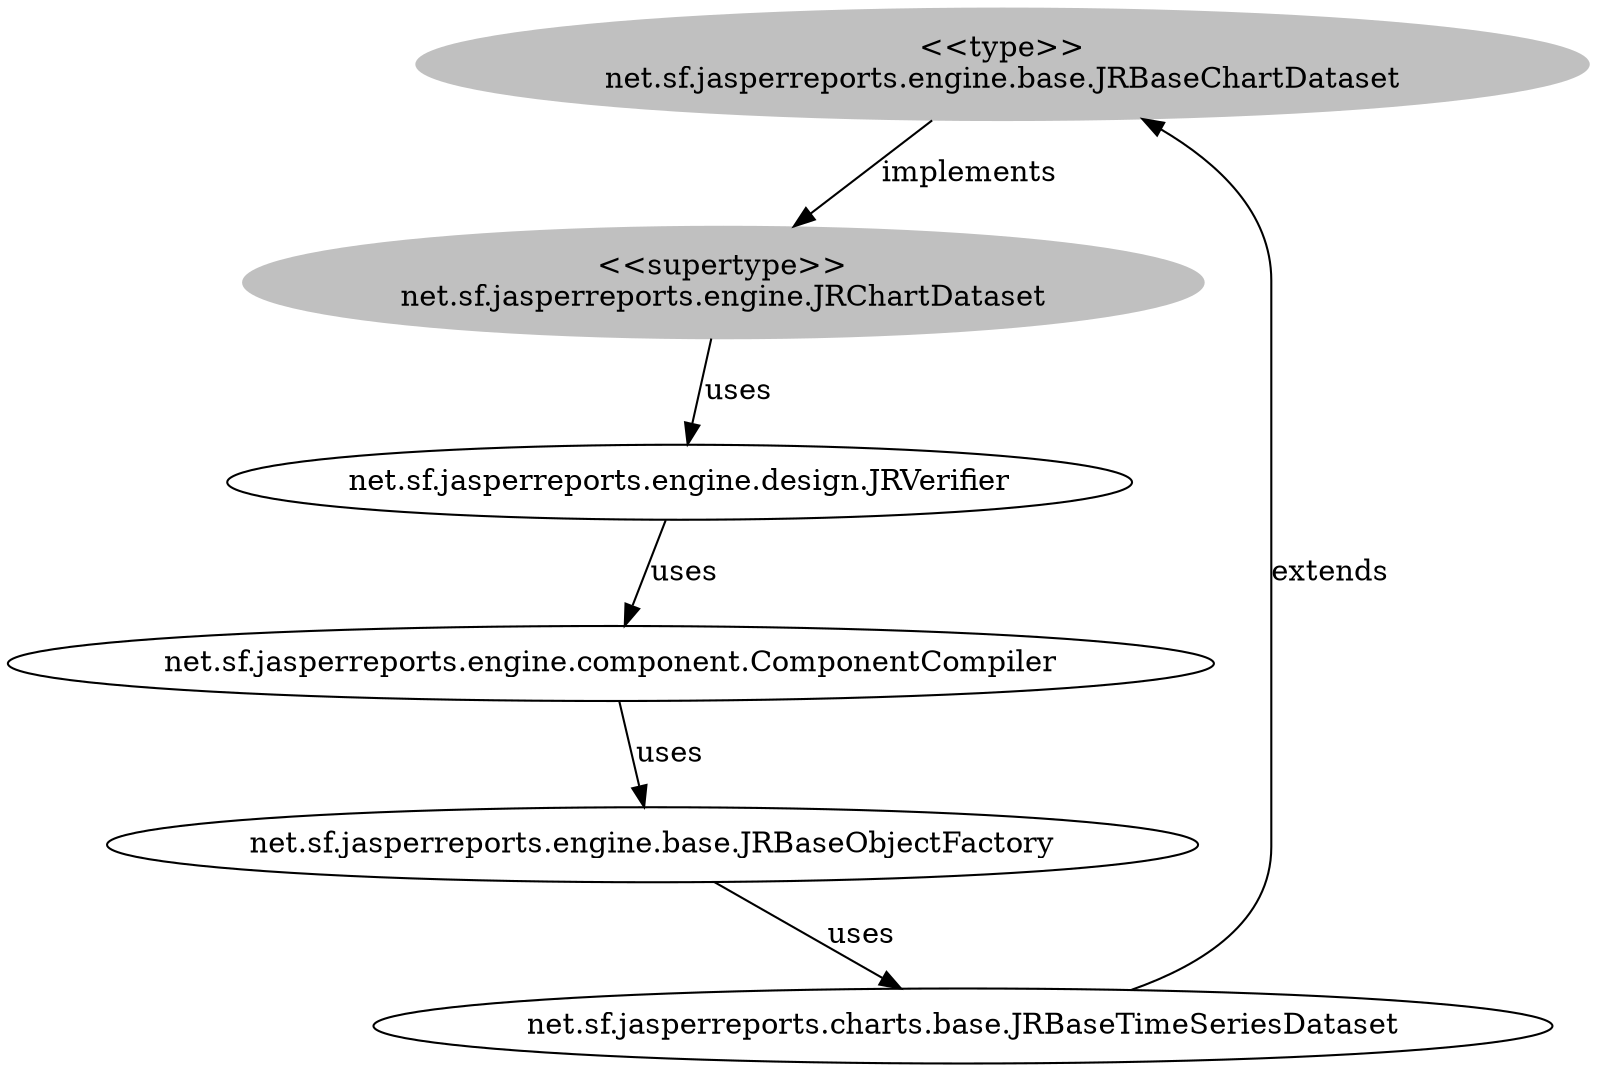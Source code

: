 digraph stk {
	net_sf_jasperreports_engine_base_JRBaseChartDataset [label="<<type>>
net.sf.jasperreports.engine.base.JRBaseChartDataset",style=filled,color="grey"];
	net_sf_jasperreports_engine_JRChartDataset [label="<<supertype>>
net.sf.jasperreports.engine.JRChartDataset",style=filled,color="grey"];
	net_sf_jasperreports_charts_base_JRBaseTimeSeriesDataset [label="net.sf.jasperreports.charts.base.JRBaseTimeSeriesDataset"];
	net_sf_jasperreports_engine_design_JRVerifier [label="net.sf.jasperreports.engine.design.JRVerifier"];
	net_sf_jasperreports_engine_component_ComponentCompiler [label="net.sf.jasperreports.engine.component.ComponentCompiler"];
	net_sf_jasperreports_engine_base_JRBaseObjectFactory [label="net.sf.jasperreports.engine.base.JRBaseObjectFactory"];
	net_sf_jasperreports_engine_base_JRBaseChartDataset -> net_sf_jasperreports_engine_JRChartDataset [label=implements];
	net_sf_jasperreports_engine_JRChartDataset -> net_sf_jasperreports_engine_design_JRVerifier [label=uses];
	net_sf_jasperreports_engine_design_JRVerifier -> net_sf_jasperreports_engine_component_ComponentCompiler [label=uses];
	net_sf_jasperreports_engine_component_ComponentCompiler -> net_sf_jasperreports_engine_base_JRBaseObjectFactory [label=uses];
	net_sf_jasperreports_engine_base_JRBaseObjectFactory -> net_sf_jasperreports_charts_base_JRBaseTimeSeriesDataset [label=uses];
	net_sf_jasperreports_charts_base_JRBaseTimeSeriesDataset -> net_sf_jasperreports_engine_base_JRBaseChartDataset [label=extends];
}
